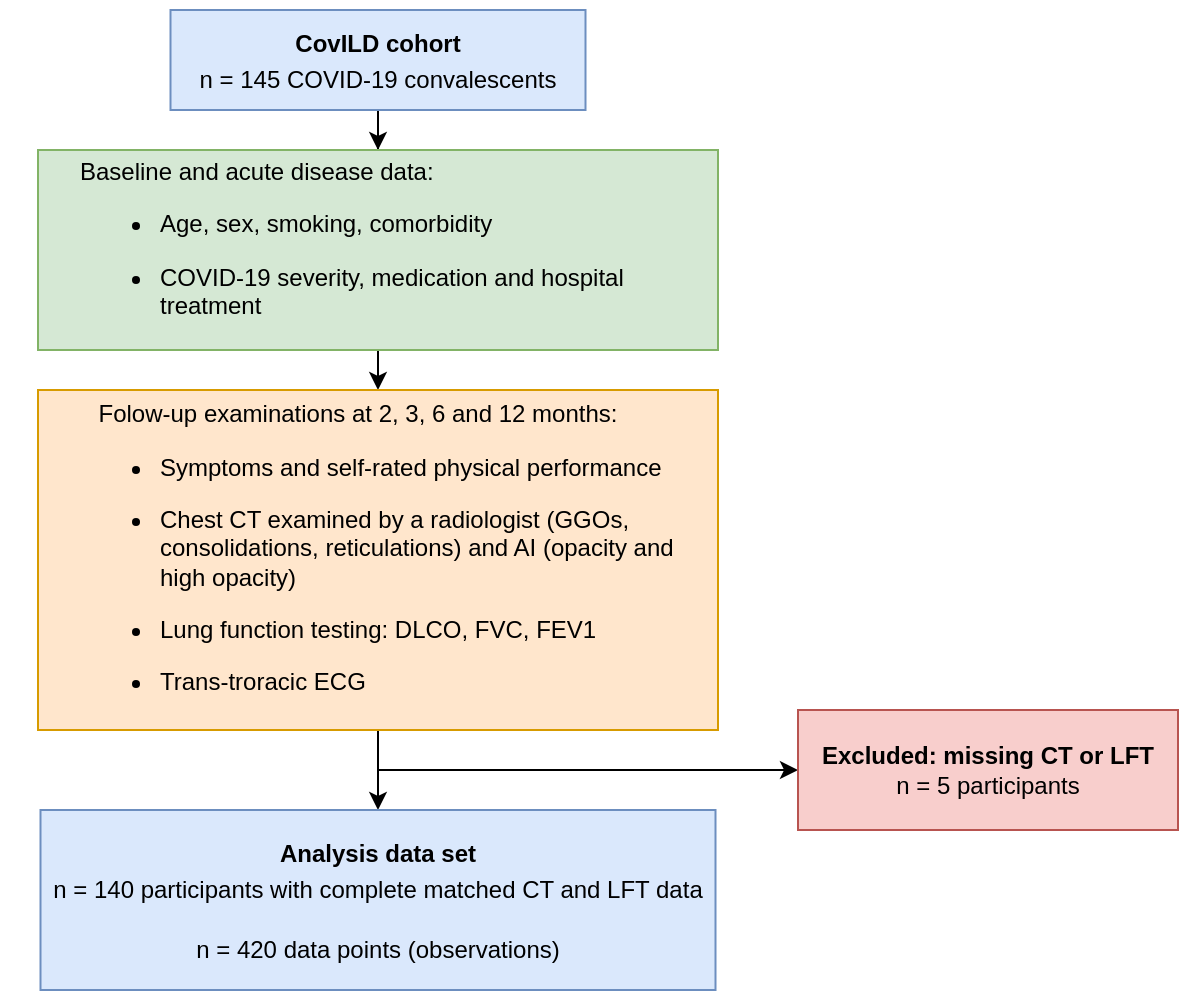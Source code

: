 <mxfile version="21.6.5" type="device">
  <diagram name="Page-1" id="ME_rR0h6g6oH_uVuHWtc">
    <mxGraphModel dx="1418" dy="828" grid="1" gridSize="10" guides="1" tooltips="1" connect="1" arrows="1" fold="1" page="1" pageScale="1" pageWidth="690" pageHeight="980" math="0" shadow="0">
      <root>
        <mxCell id="0" />
        <mxCell id="1" parent="0" />
        <mxCell id="grNded3wlk_CFeCUfCRz-6" style="edgeStyle=orthogonalEdgeStyle;rounded=0;orthogonalLoop=1;jettySize=auto;html=1;exitX=0.5;exitY=1;exitDx=0;exitDy=0;" parent="1" source="grNded3wlk_CFeCUfCRz-1" target="grNded3wlk_CFeCUfCRz-3" edge="1">
          <mxGeometry relative="1" as="geometry" />
        </mxCell>
        <mxCell id="grNded3wlk_CFeCUfCRz-1" value="&lt;p style=&quot;line-height: 150%;&quot;&gt;&lt;b&gt;CovILD cohort&lt;br&gt;&lt;/b&gt;n = 145 COVID-19 convalescents&lt;/p&gt;" style="rounded=0;whiteSpace=wrap;html=1;fillColor=#dae8fc;strokeColor=#6c8ebf;" parent="1" vertex="1">
          <mxGeometry x="116.25" y="30" width="207.5" height="50" as="geometry" />
        </mxCell>
        <mxCell id="grNded3wlk_CFeCUfCRz-7" style="edgeStyle=orthogonalEdgeStyle;rounded=0;orthogonalLoop=1;jettySize=auto;html=1;exitX=0.5;exitY=1;exitDx=0;exitDy=0;entryX=0.5;entryY=0;entryDx=0;entryDy=0;" parent="1" source="grNded3wlk_CFeCUfCRz-3" target="grNded3wlk_CFeCUfCRz-5" edge="1">
          <mxGeometry relative="1" as="geometry" />
        </mxCell>
        <mxCell id="grNded3wlk_CFeCUfCRz-3" value="&lt;blockquote style=&quot;margin: 0 0 0 40px; border: none; padding: 0px;&quot;&gt;&lt;div style=&quot;text-align: left;&quot;&gt;&lt;span style=&quot;background-color: initial;&quot;&gt;Baseline and acute disease data:&lt;/span&gt;&lt;/div&gt;&lt;/blockquote&gt;&lt;blockquote style=&quot;margin: 0 0 0 40px; border: none; padding: 0px;&quot;&gt;&lt;div style=&quot;text-align: left;&quot;&gt;&lt;ul&gt;&lt;li&gt;&lt;span style=&quot;background-color: initial;&quot;&gt;Age, sex, smoking, comorbidity&lt;/span&gt;&lt;/li&gt;&lt;/ul&gt;&lt;ul&gt;&lt;li&gt;&lt;span style=&quot;background-color: initial;&quot;&gt;COVID-19 severity, medication and hospital treatment&lt;/span&gt;&lt;/li&gt;&lt;/ul&gt;&lt;/div&gt;&lt;/blockquote&gt;" style="rounded=0;whiteSpace=wrap;html=1;spacingLeft=-20;fillColor=#d5e8d4;strokeColor=#82b366;" parent="1" vertex="1">
          <mxGeometry x="50" y="100" width="340" height="100" as="geometry" />
        </mxCell>
        <mxCell id="grNded3wlk_CFeCUfCRz-10" style="edgeStyle=orthogonalEdgeStyle;rounded=0;orthogonalLoop=1;jettySize=auto;html=1;entryX=0.5;entryY=0;entryDx=0;entryDy=0;" parent="1" source="grNded3wlk_CFeCUfCRz-5" target="grNded3wlk_CFeCUfCRz-9" edge="1">
          <mxGeometry relative="1" as="geometry" />
        </mxCell>
        <mxCell id="grNded3wlk_CFeCUfCRz-12" style="edgeStyle=orthogonalEdgeStyle;rounded=0;orthogonalLoop=1;jettySize=auto;html=1;exitX=0.5;exitY=1;exitDx=0;exitDy=0;" parent="1" source="grNded3wlk_CFeCUfCRz-5" target="grNded3wlk_CFeCUfCRz-11" edge="1">
          <mxGeometry relative="1" as="geometry" />
        </mxCell>
        <mxCell id="grNded3wlk_CFeCUfCRz-5" value="Folow-up examinations at 2, 3, 6 and 12 months:&lt;br style=&quot;border-color: var(--border-color); text-align: left;&quot;&gt;&lt;blockquote style=&quot;margin: 0 0 0 40px; border: none; padding: 0px;&quot;&gt;&lt;div style=&quot;text-align: left;&quot;&gt;&lt;ul&gt;&lt;li&gt;Symptoms and self-rated physical performance&lt;/li&gt;&lt;/ul&gt;&lt;ul&gt;&lt;li&gt;Chest CT examined by a radiologist (GGOs, consolidations, reticulations) and AI (opacity and high opacity)&lt;/li&gt;&lt;/ul&gt;&lt;ul&gt;&lt;li&gt;Lung function testing: DLCO, FVC, FEV1&lt;/li&gt;&lt;/ul&gt;&lt;ul&gt;&lt;li&gt;Trans-troracic ECG&lt;/li&gt;&lt;/ul&gt;&lt;/div&gt;&lt;/blockquote&gt;" style="rounded=0;whiteSpace=wrap;html=1;spacingLeft=-20;fillColor=#ffe6cc;strokeColor=#d79b00;" parent="1" vertex="1">
          <mxGeometry x="50" y="220" width="340" height="170" as="geometry" />
        </mxCell>
        <mxCell id="grNded3wlk_CFeCUfCRz-9" value="&lt;p style=&quot;line-height: 150%;&quot;&gt;&lt;b&gt;Analysis data set&lt;br&gt;&lt;/b&gt;n = 140 participants with complete matched CT and LFT data&lt;/p&gt;&lt;p style=&quot;line-height: 150%;&quot;&gt;&lt;span style=&quot;background-color: initial;&quot;&gt;n = 420 data points (observations)&lt;/span&gt;&lt;/p&gt;" style="rounded=0;whiteSpace=wrap;html=1;fillColor=#dae8fc;strokeColor=#6c8ebf;" parent="1" vertex="1">
          <mxGeometry x="51.25" y="430" width="337.5" height="90" as="geometry" />
        </mxCell>
        <mxCell id="grNded3wlk_CFeCUfCRz-11" value="&lt;b&gt;Excluded: missing CT or LFT&lt;br&gt;&lt;/b&gt;n = 5 participants" style="rounded=0;whiteSpace=wrap;html=1;fillColor=#f8cecc;strokeColor=#b85450;" parent="1" vertex="1">
          <mxGeometry x="430" y="380" width="190" height="60" as="geometry" />
        </mxCell>
      </root>
    </mxGraphModel>
  </diagram>
</mxfile>
